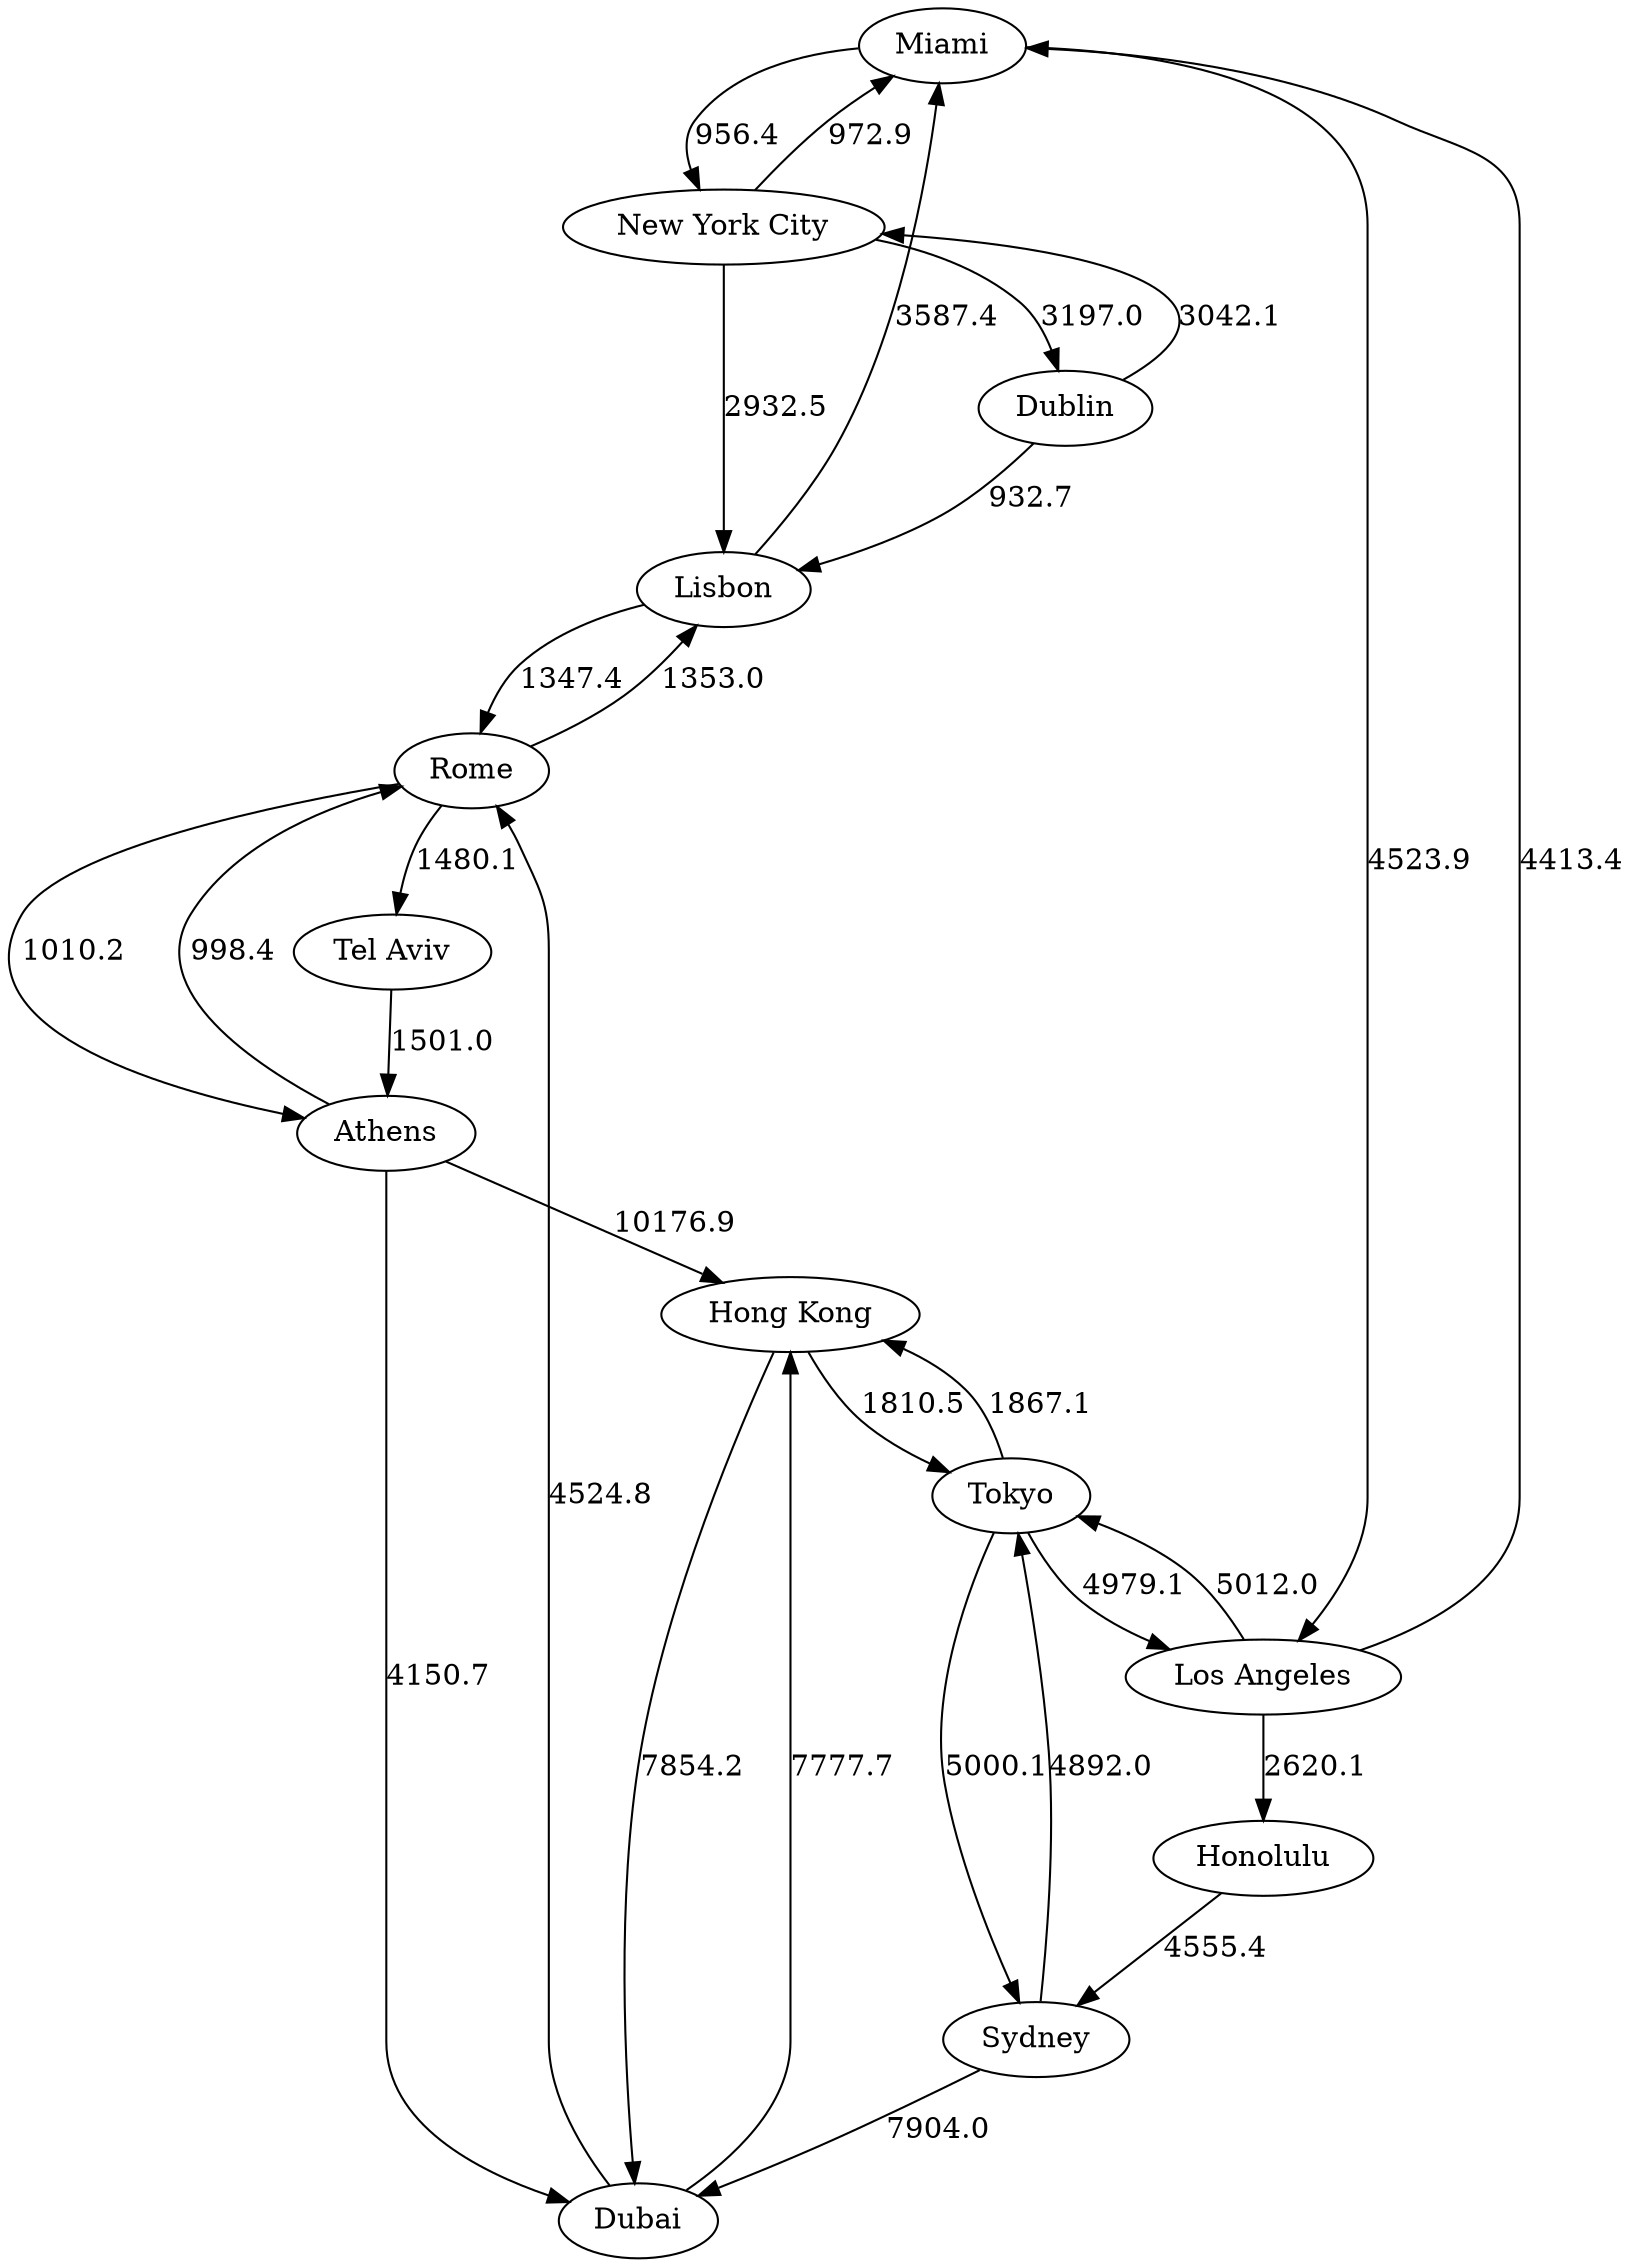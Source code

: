 digraph G {
    "Miami" -> "New York City" [label="956.4"]
    "New York City" -> "Lisbon" [label = "2932.5"]
    "New York City" -> "Miami" [label = "972.9"]
    "Dublin" -> "Lisbon" [label = "932.7"]
    "Lisbon" -> "Rome" [label = "1347.4"]
    "Dublin" -> "New York City" [label = "3042.1"]
    "Rome" -> "Lisbon" [label = "1353.0"]
    "Rome" -> "Athens" [label = "1010.2"]
    "Athens" -> "Rome" [label = "998.4"]
    "Rome" -> "Tel Aviv" [label = "1480.1"]
    "Tel Aviv" -> "Athens" [label = "1501.0"]
    "Athens" -> "Dubai" [label = "4150.7"]
    "Dubai" -> "Hong Kong" [label = "7777.7"]
    "Athens" -> "Hong Kong" [label = "10176.9"]
    "New York City" -> "Dublin" [label = "3197.0"]
    "Lisbon" -> "Miami" [label = "3587.4"]
    "Hong Kong" -> "Dubai" [label = "7854.2"]
    "Dubai" -> "Rome" [label = "4524.8"]
    "Hong Kong" -> "Tokyo" [label = "1810.5"]
    "Tokyo" -> "Hong Kong" [label = "1867.1"]
    "Tokyo" -> "Sydney" [label = "5000.1"]
    "Sydney" -> "Dubai" [label = "7904.0"]
    "Tokyo" -> "Los Angeles" [label = "4979.1"]
    "Los Angeles" -> "Tokyo" [label = "5012.0"]
    "Los Angeles" -> "Honolulu" [label = "2620.1"]
    "Honolulu" -> "Sydney" [label = "4555.4"]
    "Los Angeles" -> "Miami" [label = "4413.4"]
    "Miami" -> "Los Angeles" [label = "4523.9"]
    "Sydney" -> "Tokyo" [label = "4892.0"]
}
